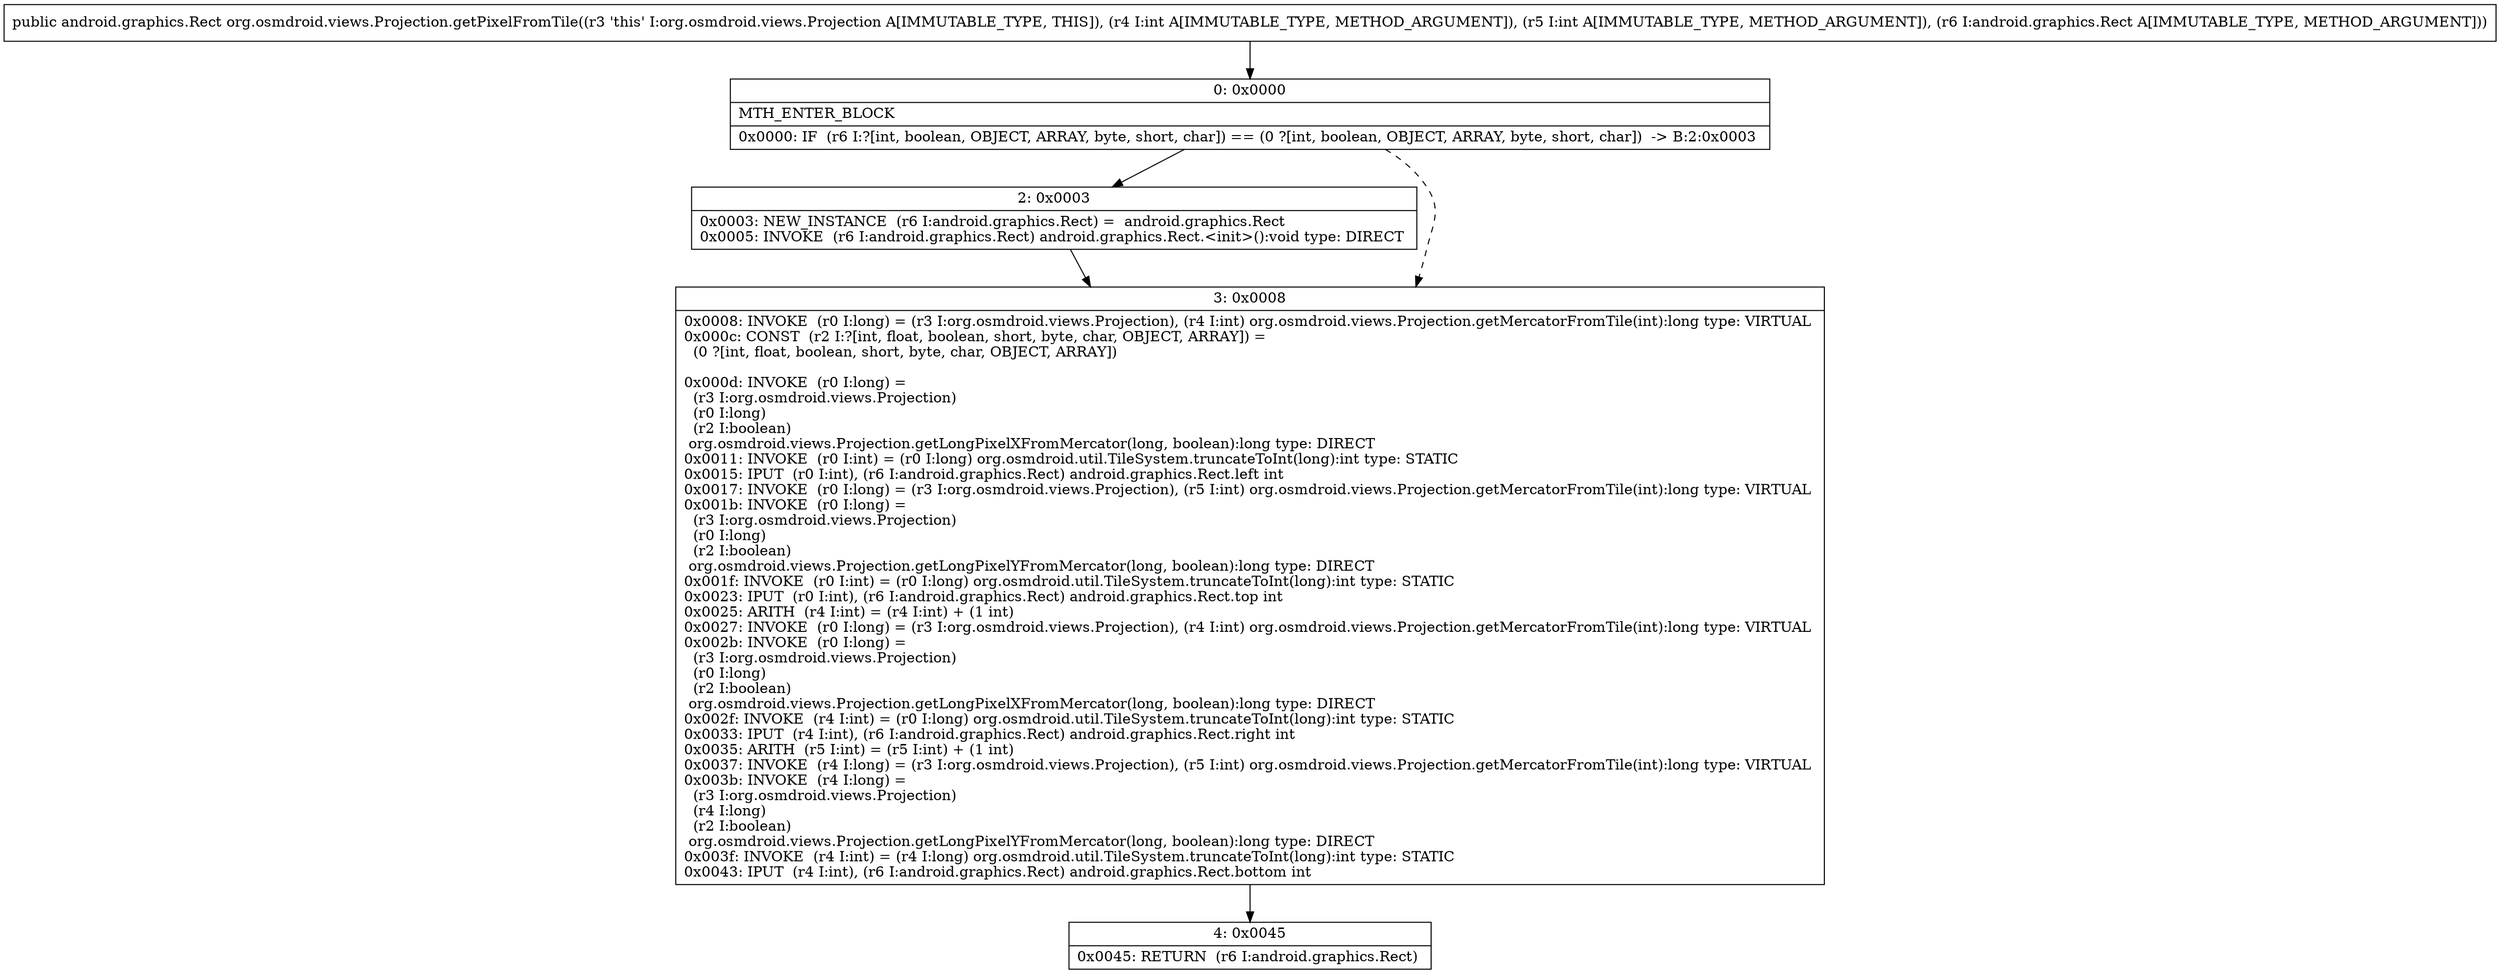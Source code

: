 digraph "CFG fororg.osmdroid.views.Projection.getPixelFromTile(IILandroid\/graphics\/Rect;)Landroid\/graphics\/Rect;" {
Node_0 [shape=record,label="{0\:\ 0x0000|MTH_ENTER_BLOCK\l|0x0000: IF  (r6 I:?[int, boolean, OBJECT, ARRAY, byte, short, char]) == (0 ?[int, boolean, OBJECT, ARRAY, byte, short, char])  \-\> B:2:0x0003 \l}"];
Node_2 [shape=record,label="{2\:\ 0x0003|0x0003: NEW_INSTANCE  (r6 I:android.graphics.Rect) =  android.graphics.Rect \l0x0005: INVOKE  (r6 I:android.graphics.Rect) android.graphics.Rect.\<init\>():void type: DIRECT \l}"];
Node_3 [shape=record,label="{3\:\ 0x0008|0x0008: INVOKE  (r0 I:long) = (r3 I:org.osmdroid.views.Projection), (r4 I:int) org.osmdroid.views.Projection.getMercatorFromTile(int):long type: VIRTUAL \l0x000c: CONST  (r2 I:?[int, float, boolean, short, byte, char, OBJECT, ARRAY]) = \l  (0 ?[int, float, boolean, short, byte, char, OBJECT, ARRAY])\l \l0x000d: INVOKE  (r0 I:long) = \l  (r3 I:org.osmdroid.views.Projection)\l  (r0 I:long)\l  (r2 I:boolean)\l org.osmdroid.views.Projection.getLongPixelXFromMercator(long, boolean):long type: DIRECT \l0x0011: INVOKE  (r0 I:int) = (r0 I:long) org.osmdroid.util.TileSystem.truncateToInt(long):int type: STATIC \l0x0015: IPUT  (r0 I:int), (r6 I:android.graphics.Rect) android.graphics.Rect.left int \l0x0017: INVOKE  (r0 I:long) = (r3 I:org.osmdroid.views.Projection), (r5 I:int) org.osmdroid.views.Projection.getMercatorFromTile(int):long type: VIRTUAL \l0x001b: INVOKE  (r0 I:long) = \l  (r3 I:org.osmdroid.views.Projection)\l  (r0 I:long)\l  (r2 I:boolean)\l org.osmdroid.views.Projection.getLongPixelYFromMercator(long, boolean):long type: DIRECT \l0x001f: INVOKE  (r0 I:int) = (r0 I:long) org.osmdroid.util.TileSystem.truncateToInt(long):int type: STATIC \l0x0023: IPUT  (r0 I:int), (r6 I:android.graphics.Rect) android.graphics.Rect.top int \l0x0025: ARITH  (r4 I:int) = (r4 I:int) + (1 int) \l0x0027: INVOKE  (r0 I:long) = (r3 I:org.osmdroid.views.Projection), (r4 I:int) org.osmdroid.views.Projection.getMercatorFromTile(int):long type: VIRTUAL \l0x002b: INVOKE  (r0 I:long) = \l  (r3 I:org.osmdroid.views.Projection)\l  (r0 I:long)\l  (r2 I:boolean)\l org.osmdroid.views.Projection.getLongPixelXFromMercator(long, boolean):long type: DIRECT \l0x002f: INVOKE  (r4 I:int) = (r0 I:long) org.osmdroid.util.TileSystem.truncateToInt(long):int type: STATIC \l0x0033: IPUT  (r4 I:int), (r6 I:android.graphics.Rect) android.graphics.Rect.right int \l0x0035: ARITH  (r5 I:int) = (r5 I:int) + (1 int) \l0x0037: INVOKE  (r4 I:long) = (r3 I:org.osmdroid.views.Projection), (r5 I:int) org.osmdroid.views.Projection.getMercatorFromTile(int):long type: VIRTUAL \l0x003b: INVOKE  (r4 I:long) = \l  (r3 I:org.osmdroid.views.Projection)\l  (r4 I:long)\l  (r2 I:boolean)\l org.osmdroid.views.Projection.getLongPixelYFromMercator(long, boolean):long type: DIRECT \l0x003f: INVOKE  (r4 I:int) = (r4 I:long) org.osmdroid.util.TileSystem.truncateToInt(long):int type: STATIC \l0x0043: IPUT  (r4 I:int), (r6 I:android.graphics.Rect) android.graphics.Rect.bottom int \l}"];
Node_4 [shape=record,label="{4\:\ 0x0045|0x0045: RETURN  (r6 I:android.graphics.Rect) \l}"];
MethodNode[shape=record,label="{public android.graphics.Rect org.osmdroid.views.Projection.getPixelFromTile((r3 'this' I:org.osmdroid.views.Projection A[IMMUTABLE_TYPE, THIS]), (r4 I:int A[IMMUTABLE_TYPE, METHOD_ARGUMENT]), (r5 I:int A[IMMUTABLE_TYPE, METHOD_ARGUMENT]), (r6 I:android.graphics.Rect A[IMMUTABLE_TYPE, METHOD_ARGUMENT])) }"];
MethodNode -> Node_0;
Node_0 -> Node_2;
Node_0 -> Node_3[style=dashed];
Node_2 -> Node_3;
Node_3 -> Node_4;
}


